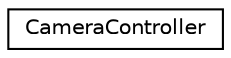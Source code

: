 digraph "Graficzna hierarchia klas"
{
  edge [fontname="Helvetica",fontsize="10",labelfontname="Helvetica",labelfontsize="10"];
  node [fontname="Helvetica",fontsize="10",shape=record];
  rankdir="LR";
  Node1 [label="CameraController",height=0.2,width=0.4,color="black", fillcolor="white", style="filled",URL="$class_camera_controller.html",tooltip="Klasa odpowiadająca za tworzenie kamer."];
}
